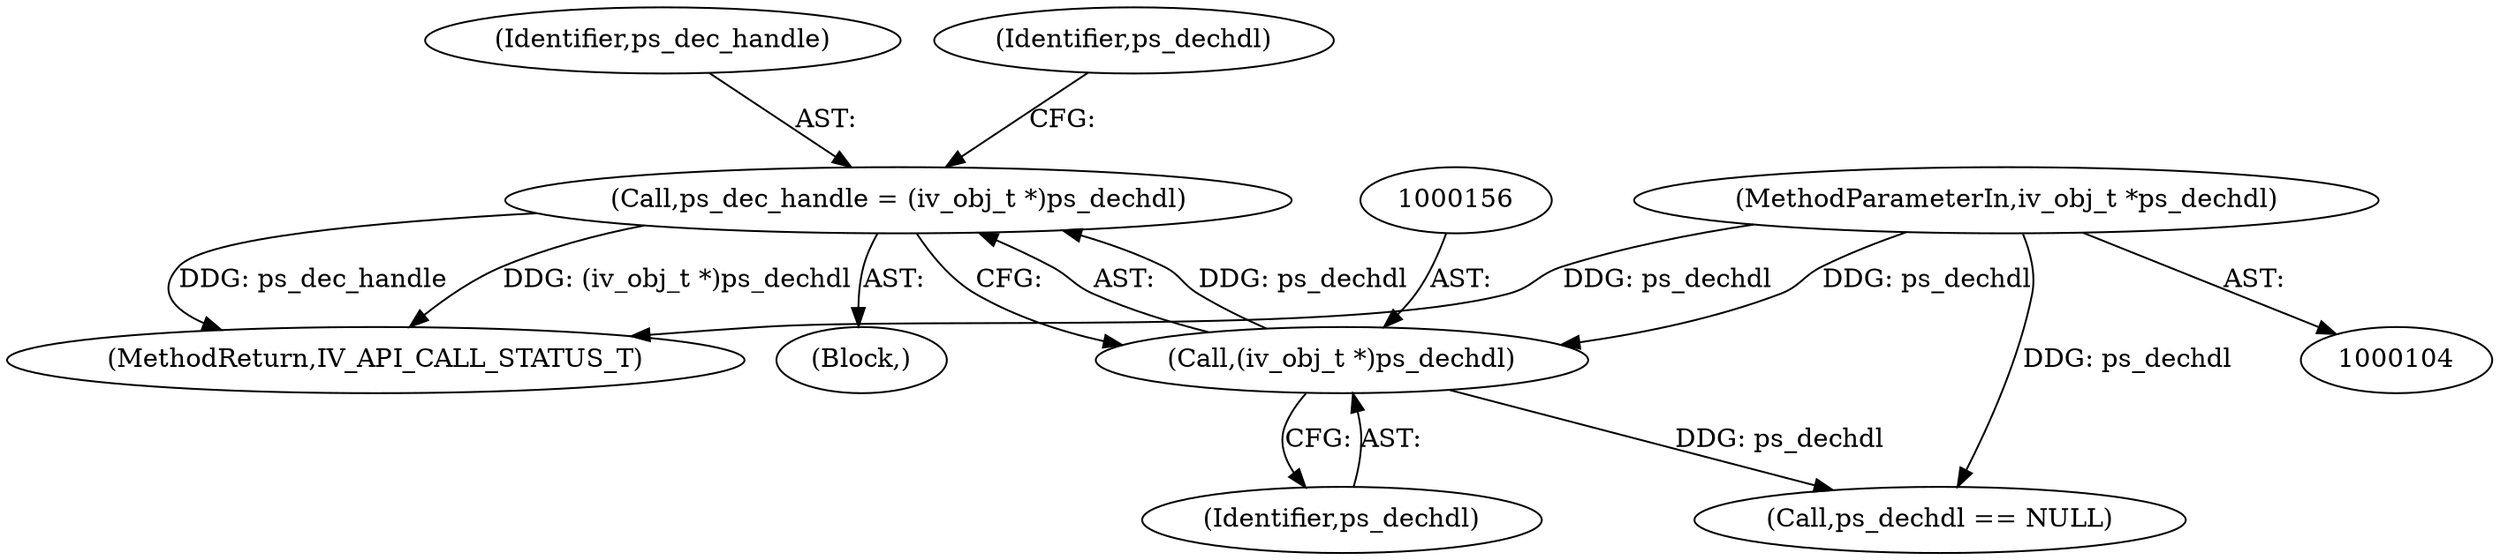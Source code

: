 digraph "0_Android_a86eb798d077b9b25c8f8c77e3c02c2f287c1ce7@pointer" {
"1000153" [label="(Call,ps_dec_handle = (iv_obj_t *)ps_dechdl)"];
"1000155" [label="(Call,(iv_obj_t *)ps_dechdl)"];
"1000105" [label="(MethodParameterIn,iv_obj_t *ps_dechdl)"];
"1000154" [label="(Identifier,ps_dec_handle)"];
"1000155" [label="(Call,(iv_obj_t *)ps_dechdl)"];
"1000160" [label="(Identifier,ps_dechdl)"];
"1000108" [label="(Block,)"];
"1000153" [label="(Call,ps_dec_handle = (iv_obj_t *)ps_dechdl)"];
"1000105" [label="(MethodParameterIn,iv_obj_t *ps_dechdl)"];
"1000157" [label="(Identifier,ps_dechdl)"];
"1001695" [label="(MethodReturn,IV_API_CALL_STATUS_T)"];
"1000159" [label="(Call,ps_dechdl == NULL)"];
"1000153" -> "1000108"  [label="AST: "];
"1000153" -> "1000155"  [label="CFG: "];
"1000154" -> "1000153"  [label="AST: "];
"1000155" -> "1000153"  [label="AST: "];
"1000160" -> "1000153"  [label="CFG: "];
"1000153" -> "1001695"  [label="DDG: (iv_obj_t *)ps_dechdl"];
"1000153" -> "1001695"  [label="DDG: ps_dec_handle"];
"1000155" -> "1000153"  [label="DDG: ps_dechdl"];
"1000155" -> "1000157"  [label="CFG: "];
"1000156" -> "1000155"  [label="AST: "];
"1000157" -> "1000155"  [label="AST: "];
"1000105" -> "1000155"  [label="DDG: ps_dechdl"];
"1000155" -> "1000159"  [label="DDG: ps_dechdl"];
"1000105" -> "1000104"  [label="AST: "];
"1000105" -> "1001695"  [label="DDG: ps_dechdl"];
"1000105" -> "1000159"  [label="DDG: ps_dechdl"];
}

